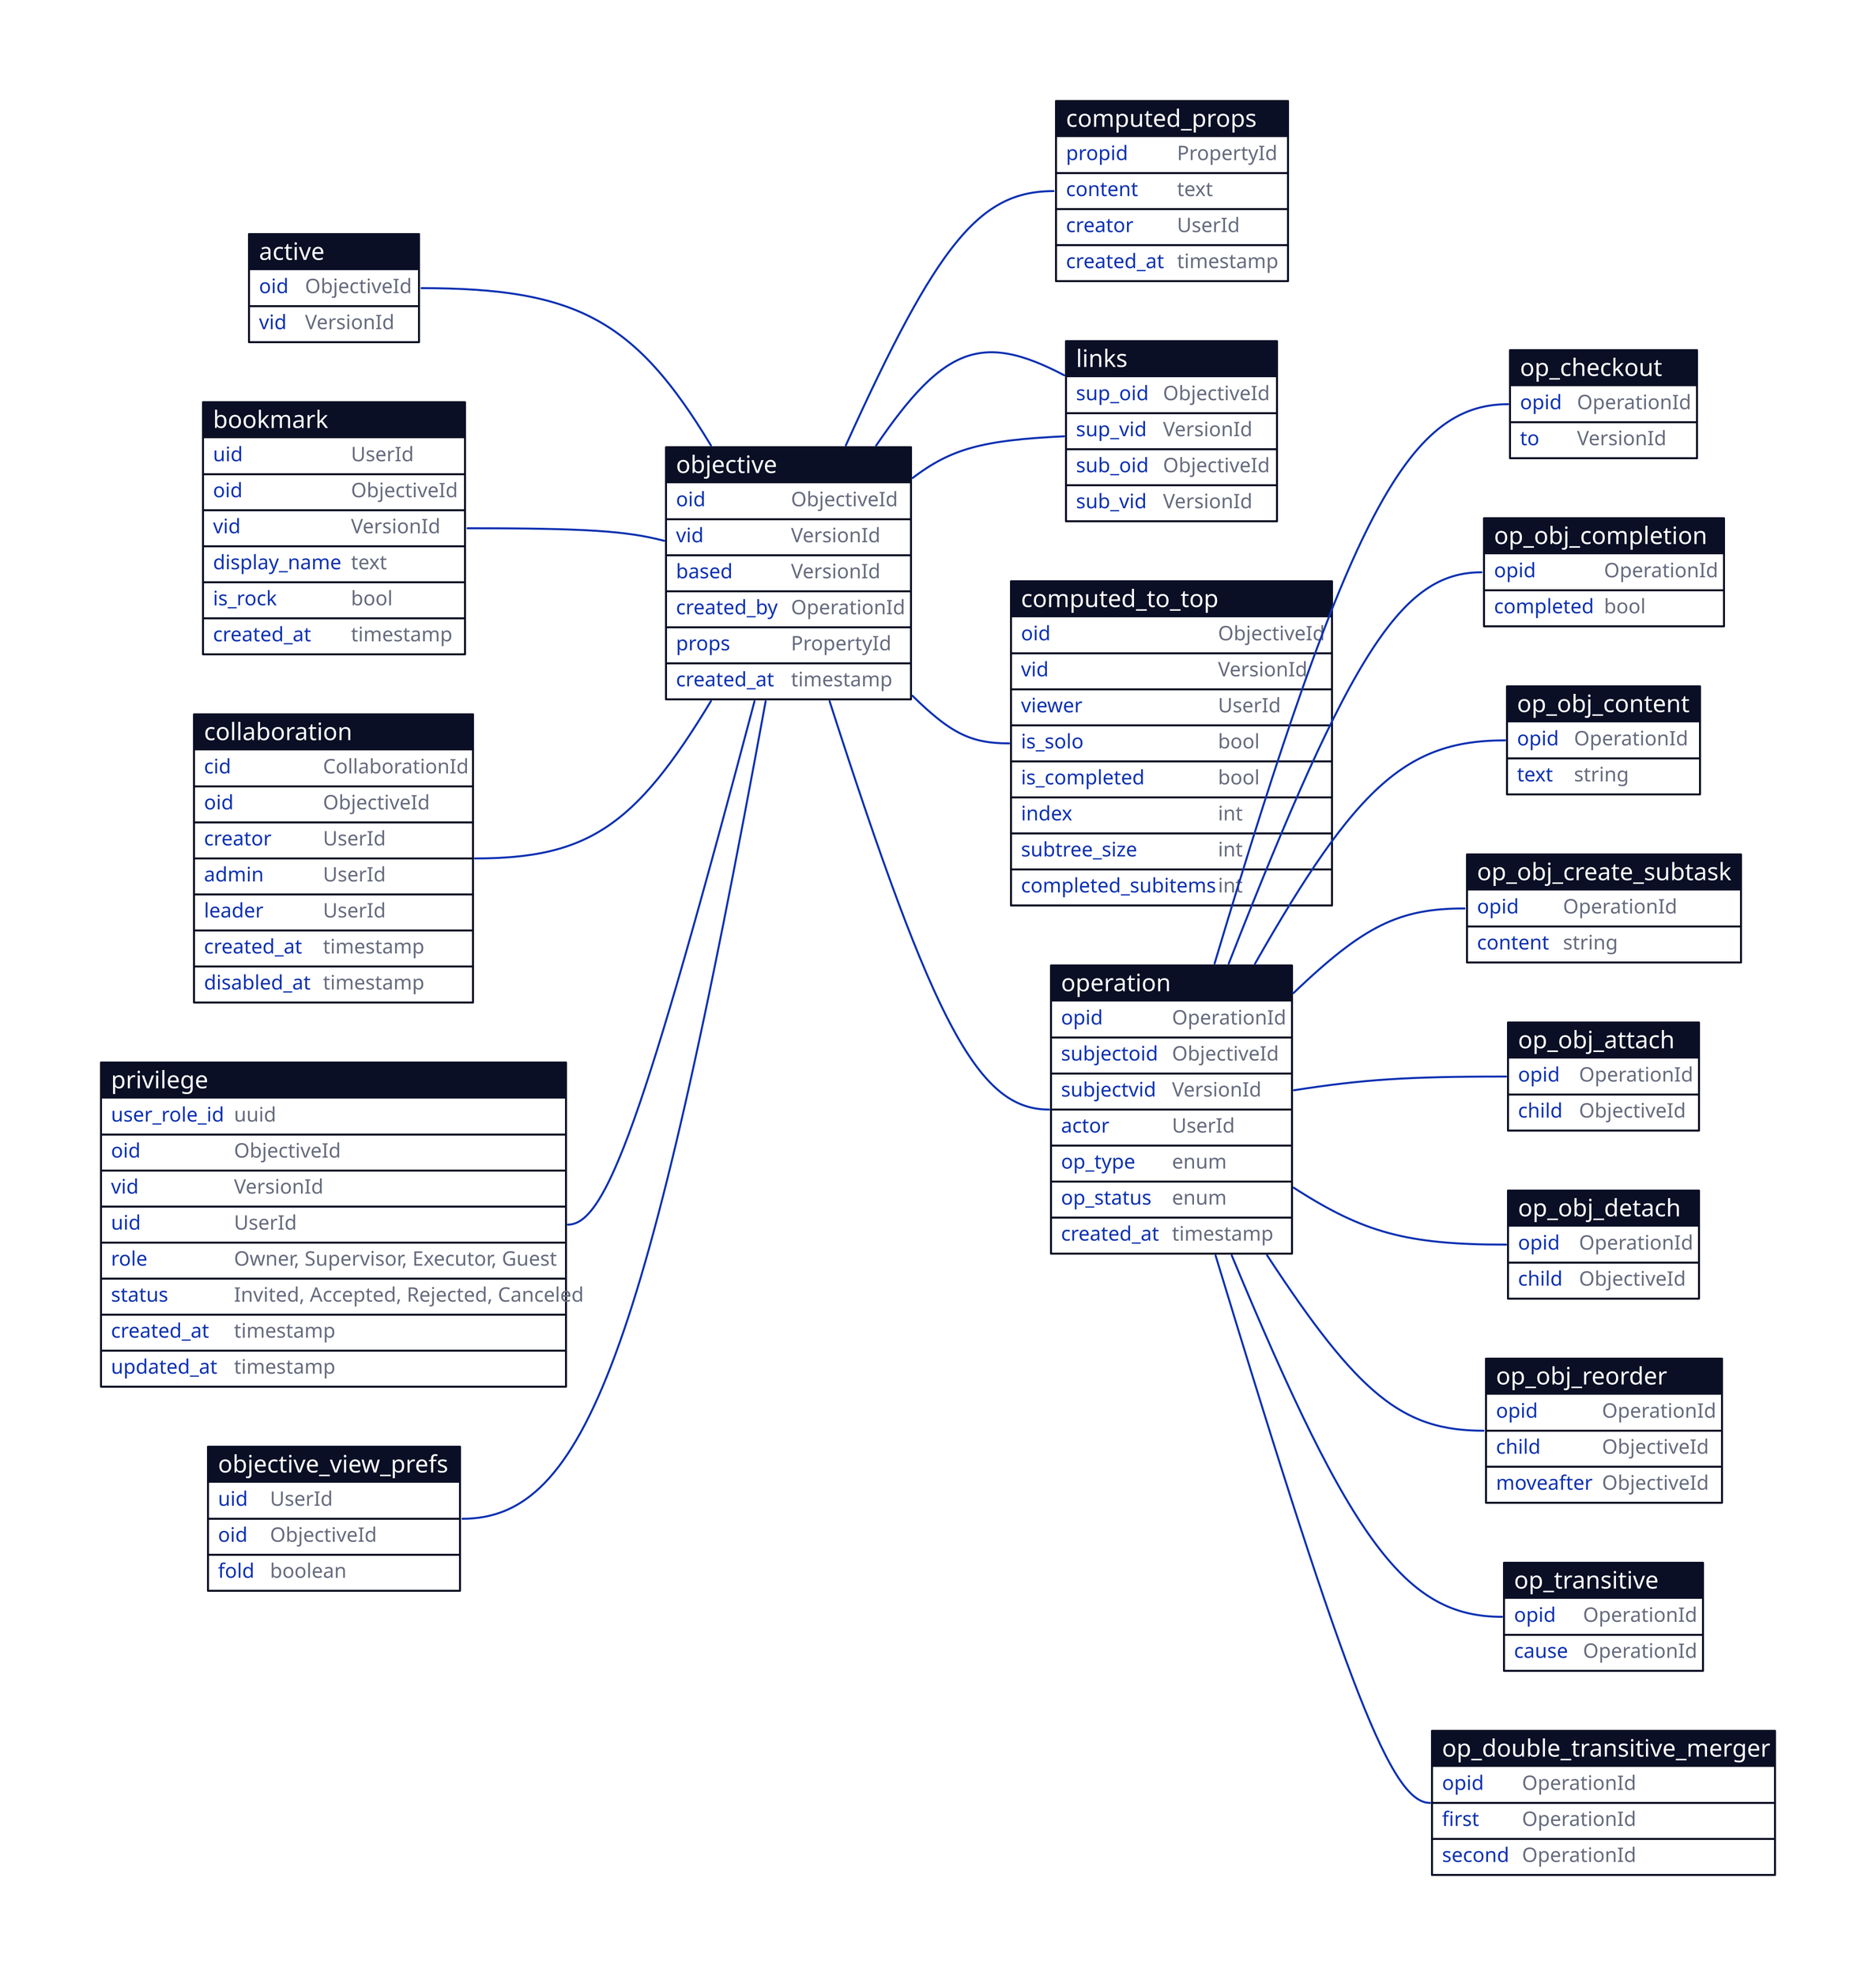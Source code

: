 active: {
  shape: sql_table

  oid: ObjectiveId
  vid: VersionId
}

bookmark: {
  shape: sql_table

  uid: UserId
  oid: ObjectiveId
  vid: VersionId
  display_name: text
  is_rock: bool # rocks are hidden in the UI
  created_at: timestamp
}

collaboration: {
  shape: sql_table

  cid: CollaborationId
  oid: ObjectiveId
  
  creator: UserId
  admin: UserId
  leader: UserId

  created_at: timestamp
  disabled_at: timestamp
}

privilege: {
  shape: sql_table

  user_role_id: uuid
  oid: ObjectiveId
  vid: VersionId
  uid: UserId
  role: "Owner, Supervisor, Executor, Guest"
  status: "Invited, Accepted, Rejected, Canceled"
  created_at: timestamp
  updated_at: timestamp
}

objective: {
  shape: sql_table

  oid: ObjectiveId
  vid: VersionId
  based: VersionId
  created_by: OperationId
  props: PropertyId

  created_at: timestamp # creation of this version (=row)
}

objective_view_prefs: {
  shape: sql_table

  uid: UserId
  oid: ObjectiveId
  fold: boolean
}


# cached from operations to reduce view build duration
# separately versioned from the objective to detach it from privilege and collaboration config changes
computed_props: {
  shape: sql_table

  propid: PropertyId
  content: text
  creator: UserId
  created_at: timestamp
}

links: {
  shape: sql_table

  sup_oid: ObjectiveId
  sup_vid: VersionId
  sub_oid: ObjectiveId
  sub_vid: VersionId
}

computed_to_top: {
  shape: sql_table

  oid: ObjectiveId
  vid: VersionId
  viewer: UserId

  is_solo: bool
  is_completed: bool

  index: int
  subtree_size: int
  completed_subitems: int
}

operation: {
  shape: sql_table

  opid: OperationId
  
  subjectoid: ObjectiveId
  subjectvid: VersionId
  actor: UserId

  op_type: enum
  op_status: enum

  created_at: timestamp
}

op_checkout: {
  shape: sql_table
  
  opid: OperationId 
  to: VersionId
}

op_obj_content: {
  shape: sql_table
  
  opid: OperationId 
  text: string
}

op_obj_completion: {
  shape: sql_table

  opid: OperationId
  completed: bool
}

op_obj_create_subtask: {
  shape: sql_table

  opid: OperationId
  content: string
}

# subject is parent
op_obj_attach: {
  shape: sql_table
  
  opid: OperationId 
  child: ObjectiveId # find the vid from only version of child linked to current version of subject
}

# subject is parent
op_obj_detach: {
  shape: sql_table
  
  opid: OperationId 
  child: ObjectiveId # find the vid from only version of child linked to current version of subject
}

op_obj_reorder: {
  shape: sql_table
  
  opid: OperationId 
  child: ObjectiveId
  moveafter: ObjectiveId
}

# every ascendant gets an transitive update operation when an objective gets version changing event from user (either checkout or content/prop modification)
op_transitive: {
  shape: sql_table
  
  opid: OperationId 
  cause: OperationId
}

op_double_transitive_merger: {
  shape: sql_table
  
  opid: OperationId 
  first: OperationId
  second: OperationId
}

direction: right

active.oid -- objective.oid

# a bookmark points to a root node of a work tree
bookmark.oid -- objective.oid
# bookmark.vid -- objective.vid

collaboration.oid -- objective.oid

# Any task with custom privilege hand.can have owner/viewers/executors
privilege.oid -- objective.oid
# privilege.vid -- objective.vid

objective_view_prefs.oid -- objective.oid

objective.oid -- links.sup_oid
# objective.vid -- links.sup_vid

objective.oid -- links.sub_oid
# objective.vid -- links.sub_vid

objective.oid -- computed_to_top.oid
# objective.vid -- computed_to_top.vid

operation.opid -- op_checkout.opid
operation.opid -- op_obj_completion.opid
operation.opid -- op_obj_content.opid
operation.opid -- op_obj_create_subtask.opid
operation.opid -- op_obj_attach.opid
operation.opid -- op_obj_detach.opid
operation.opid -- op_obj_reorder.opid
operation.opid -- op_transitive.opid
operation.opid -- op_double_transitive_merger.opid

objective.created_by -- operation.opid

objective.props -- computed_props.propid
# objective.vid -- props.vid

